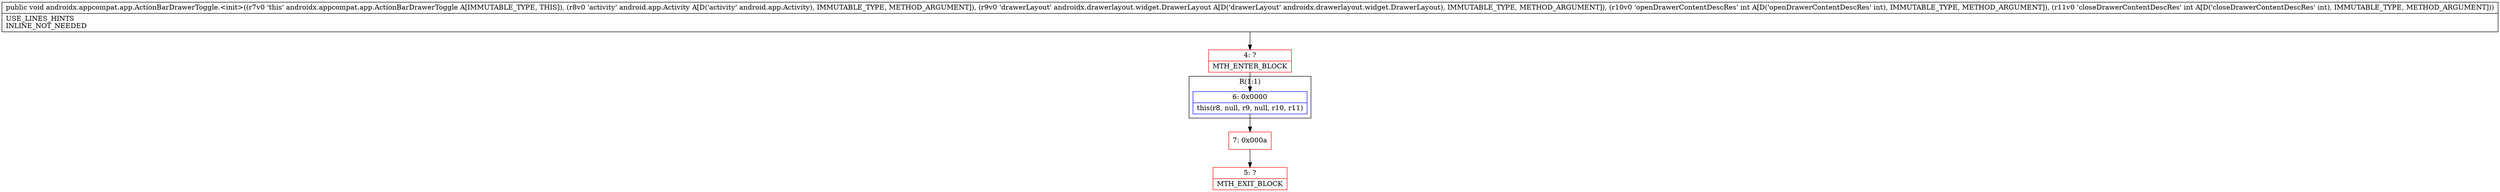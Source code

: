 digraph "CFG forandroidx.appcompat.app.ActionBarDrawerToggle.\<init\>(Landroid\/app\/Activity;Landroidx\/drawerlayout\/widget\/DrawerLayout;II)V" {
subgraph cluster_Region_1734512096 {
label = "R(1:1)";
node [shape=record,color=blue];
Node_6 [shape=record,label="{6\:\ 0x0000|this(r8, null, r9, null, r10, r11)\l}"];
}
Node_4 [shape=record,color=red,label="{4\:\ ?|MTH_ENTER_BLOCK\l}"];
Node_7 [shape=record,color=red,label="{7\:\ 0x000a}"];
Node_5 [shape=record,color=red,label="{5\:\ ?|MTH_EXIT_BLOCK\l}"];
MethodNode[shape=record,label="{public void androidx.appcompat.app.ActionBarDrawerToggle.\<init\>((r7v0 'this' androidx.appcompat.app.ActionBarDrawerToggle A[IMMUTABLE_TYPE, THIS]), (r8v0 'activity' android.app.Activity A[D('activity' android.app.Activity), IMMUTABLE_TYPE, METHOD_ARGUMENT]), (r9v0 'drawerLayout' androidx.drawerlayout.widget.DrawerLayout A[D('drawerLayout' androidx.drawerlayout.widget.DrawerLayout), IMMUTABLE_TYPE, METHOD_ARGUMENT]), (r10v0 'openDrawerContentDescRes' int A[D('openDrawerContentDescRes' int), IMMUTABLE_TYPE, METHOD_ARGUMENT]), (r11v0 'closeDrawerContentDescRes' int A[D('closeDrawerContentDescRes' int), IMMUTABLE_TYPE, METHOD_ARGUMENT]))  | USE_LINES_HINTS\lINLINE_NOT_NEEDED\l}"];
MethodNode -> Node_4;Node_6 -> Node_7;
Node_4 -> Node_6;
Node_7 -> Node_5;
}

